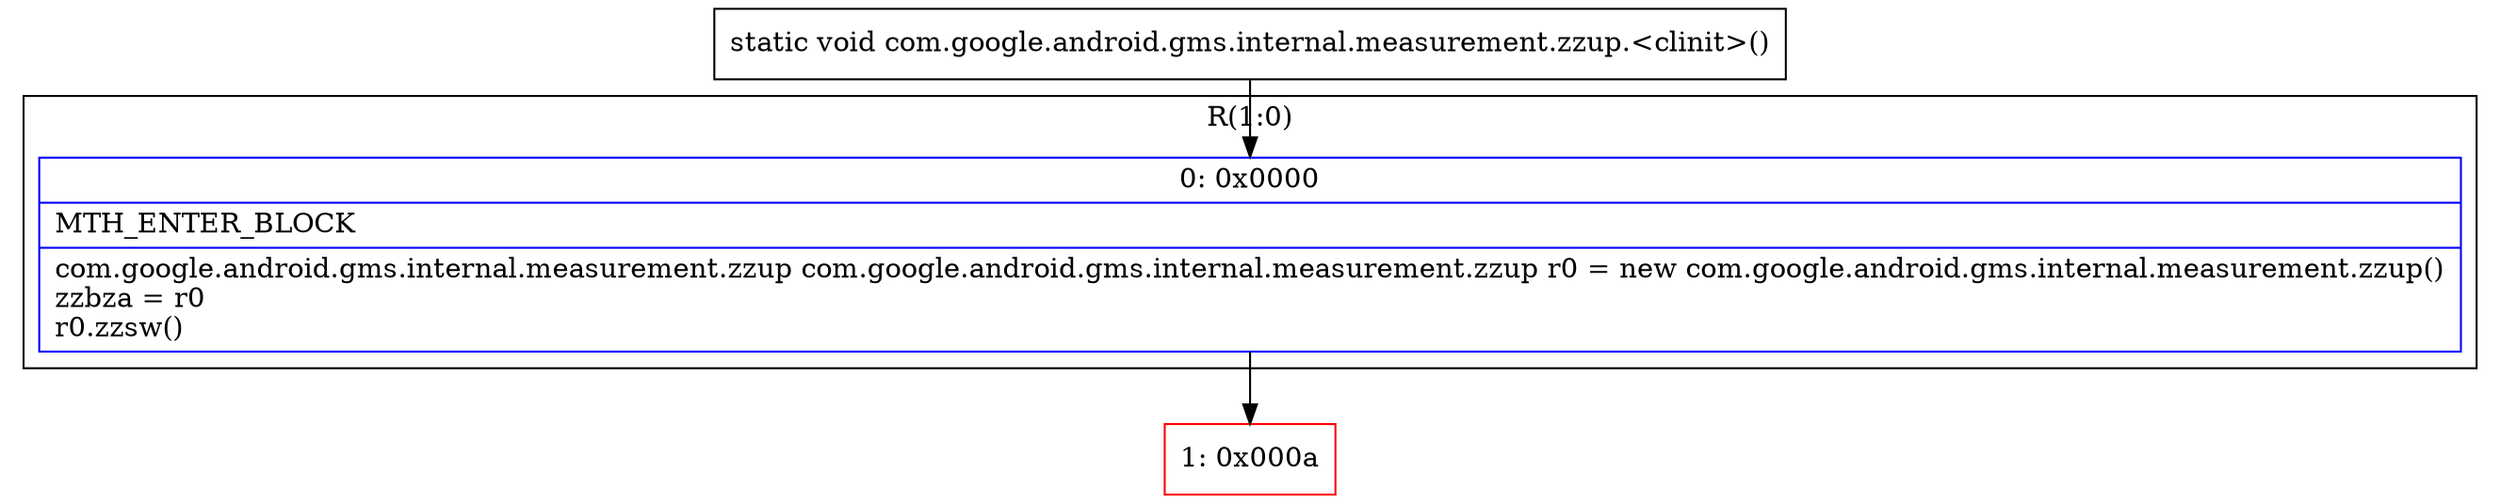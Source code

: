 digraph "CFG forcom.google.android.gms.internal.measurement.zzup.\<clinit\>()V" {
subgraph cluster_Region_482768769 {
label = "R(1:0)";
node [shape=record,color=blue];
Node_0 [shape=record,label="{0\:\ 0x0000|MTH_ENTER_BLOCK\l|com.google.android.gms.internal.measurement.zzup com.google.android.gms.internal.measurement.zzup r0 = new com.google.android.gms.internal.measurement.zzup()\lzzbza = r0\lr0.zzsw()\l}"];
}
Node_1 [shape=record,color=red,label="{1\:\ 0x000a}"];
MethodNode[shape=record,label="{static void com.google.android.gms.internal.measurement.zzup.\<clinit\>() }"];
MethodNode -> Node_0;
Node_0 -> Node_1;
}

